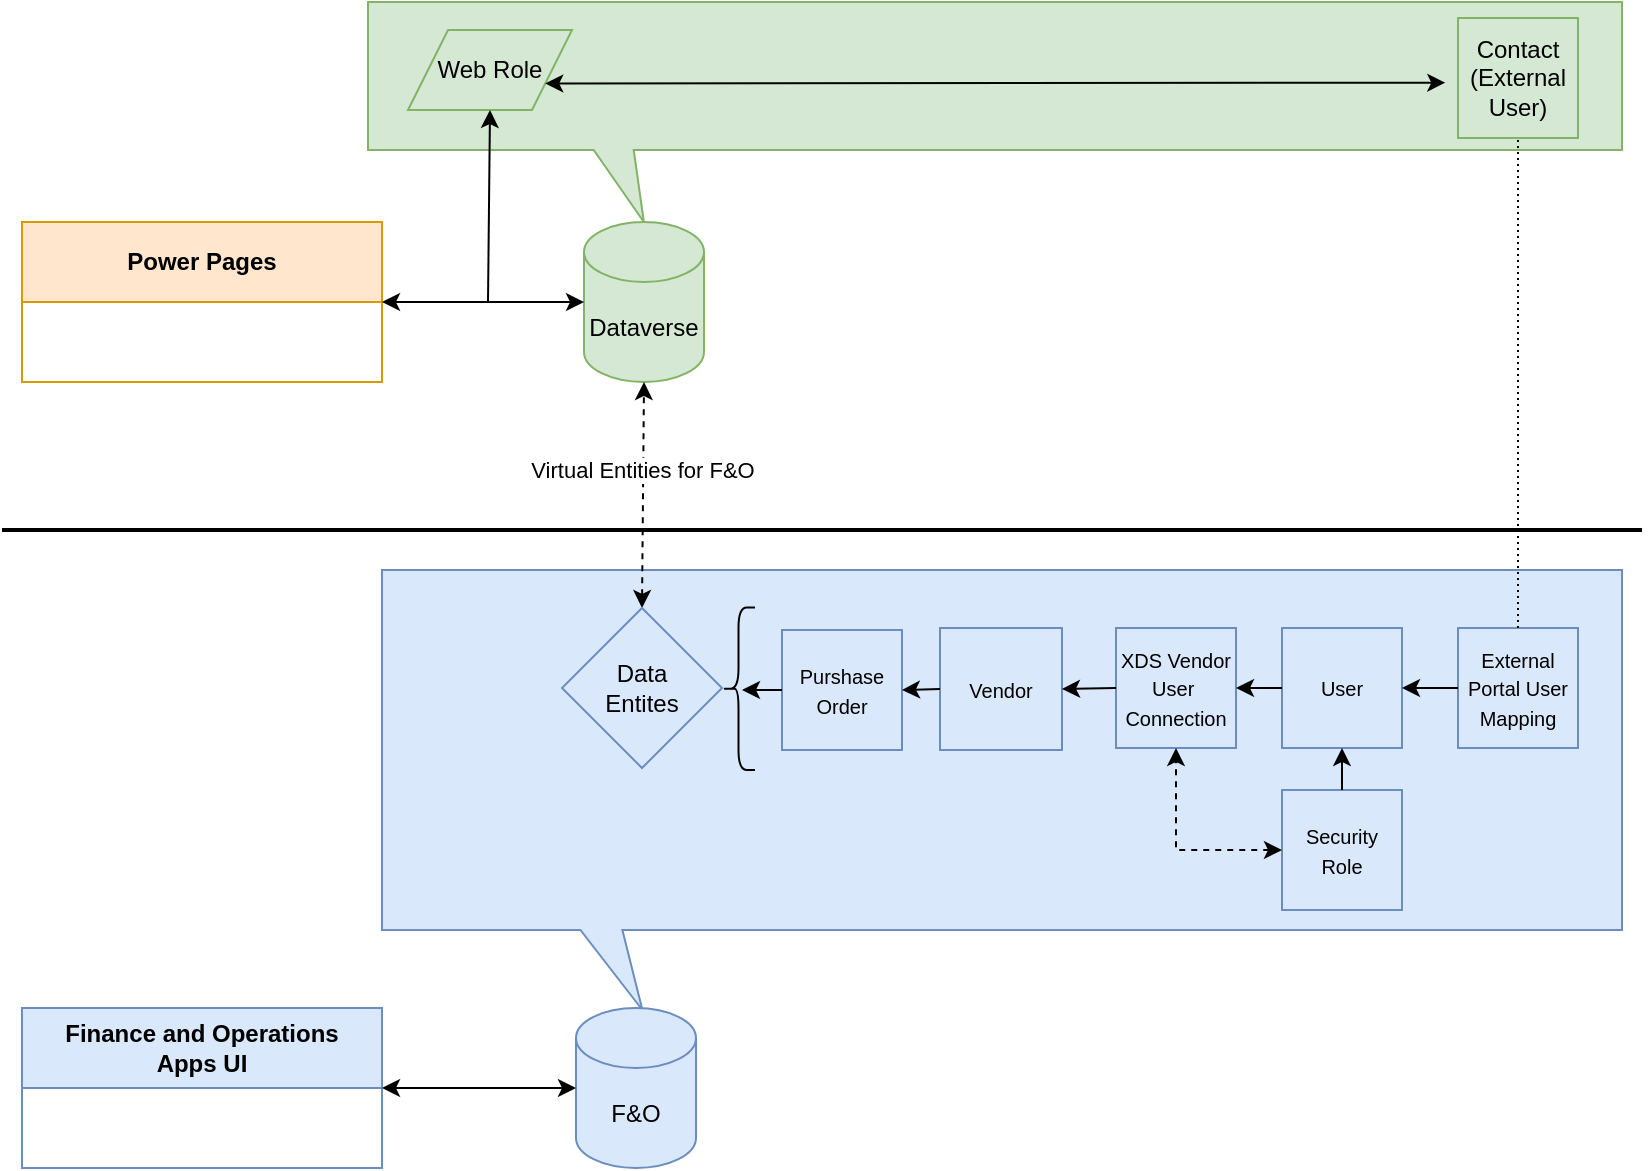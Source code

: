 <mxfile version="22.1.2" type="device">
  <diagram id="prtHgNgQTEPvFCAcTncT" name="Page-1">
    <mxGraphModel dx="1432" dy="827" grid="1" gridSize="10" guides="1" tooltips="1" connect="1" arrows="1" fold="1" page="1" pageScale="1" pageWidth="827" pageHeight="1169" math="0" shadow="0">
      <root>
        <mxCell id="0" />
        <mxCell id="1" parent="0" />
        <mxCell id="aRUmM3eUSQVqrlnY8QVR-1" value="" style="shape=callout;whiteSpace=wrap;html=1;perimeter=calloutPerimeter;size=40;position=0.16;position2=0.21;fillColor=#dae8fc;strokeColor=#6c8ebf;base=21;" parent="1" vertex="1">
          <mxGeometry x="200" y="300" width="620" height="220" as="geometry" />
        </mxCell>
        <mxCell id="4WcvGR9W2Xx0m-2v5Mwp-21" value="" style="shape=callout;whiteSpace=wrap;html=1;perimeter=calloutPerimeter;fillColor=#d5e8d4;strokeColor=#82b366;size=36;position=0.18;position2=0.22;" parent="1" vertex="1">
          <mxGeometry x="193" y="16" width="627" height="110" as="geometry" />
        </mxCell>
        <mxCell id="4WcvGR9W2Xx0m-2v5Mwp-3" value="" style="endArrow=none;html=1;strokeWidth=2;" parent="1" edge="1">
          <mxGeometry width="50" height="50" relative="1" as="geometry">
            <mxPoint x="10" y="280" as="sourcePoint" />
            <mxPoint x="830" y="280" as="targetPoint" />
          </mxGeometry>
        </mxCell>
        <mxCell id="4WcvGR9W2Xx0m-2v5Mwp-4" value="F&amp;amp;O" style="shape=cylinder3;whiteSpace=wrap;html=1;boundedLbl=1;backgroundOutline=1;size=15;fillColor=#dae8fc;strokeColor=#6c8ebf;" parent="1" vertex="1">
          <mxGeometry x="297" y="519" width="60" height="80" as="geometry" />
        </mxCell>
        <mxCell id="4WcvGR9W2Xx0m-2v5Mwp-5" value="Finance and Operations &lt;br&gt;Apps UI" style="swimlane;whiteSpace=wrap;html=1;startSize=40;fillColor=#dae8fc;strokeColor=#6c8ebf;" parent="1" vertex="1">
          <mxGeometry x="20" y="519" width="180" height="80" as="geometry">
            <mxRectangle x="270" y="650" width="180" height="40" as="alternateBounds" />
          </mxGeometry>
        </mxCell>
        <mxCell id="4WcvGR9W2Xx0m-2v5Mwp-6" value="" style="endArrow=classic;startArrow=classic;html=1;entryX=0;entryY=0.5;entryDx=0;entryDy=0;entryPerimeter=0;exitX=1;exitY=0.5;exitDx=0;exitDy=0;" parent="1" source="4WcvGR9W2Xx0m-2v5Mwp-5" target="4WcvGR9W2Xx0m-2v5Mwp-4" edge="1">
          <mxGeometry width="50" height="50" relative="1" as="geometry">
            <mxPoint x="103" y="371" as="sourcePoint" />
            <mxPoint x="153" y="321" as="targetPoint" />
          </mxGeometry>
        </mxCell>
        <mxCell id="4WcvGR9W2Xx0m-2v5Mwp-8" value="Dataverse" style="shape=cylinder3;whiteSpace=wrap;html=1;boundedLbl=1;backgroundOutline=1;size=15;fillColor=#d5e8d4;strokeColor=#82b366;" parent="1" vertex="1">
          <mxGeometry x="301" y="126" width="60" height="80" as="geometry" />
        </mxCell>
        <mxCell id="4WcvGR9W2Xx0m-2v5Mwp-10" value="" style="endArrow=classic;startArrow=classic;html=1;entryX=0.5;entryY=1;entryDx=0;entryDy=0;entryPerimeter=0;dashed=1;exitX=0.5;exitY=0;exitDx=0;exitDy=0;" parent="1" source="aRUmM3eUSQVqrlnY8QVR-4" target="4WcvGR9W2Xx0m-2v5Mwp-8" edge="1">
          <mxGeometry width="50" height="50" relative="1" as="geometry">
            <mxPoint x="343" y="496" as="sourcePoint" />
            <mxPoint x="343" y="446" as="targetPoint" />
          </mxGeometry>
        </mxCell>
        <mxCell id="4WcvGR9W2Xx0m-2v5Mwp-11" value="Virtual Entities for F&amp;amp;O" style="edgeLabel;html=1;align=center;verticalAlign=middle;resizable=0;points=[];" parent="4WcvGR9W2Xx0m-2v5Mwp-10" vertex="1" connectable="0">
          <mxGeometry x="0.225" y="1" relative="1" as="geometry">
            <mxPoint as="offset" />
          </mxGeometry>
        </mxCell>
        <mxCell id="4WcvGR9W2Xx0m-2v5Mwp-12" value="Power Pages" style="swimlane;whiteSpace=wrap;html=1;startSize=40;fillColor=#ffe6cc;strokeColor=#d79b00;" parent="1" vertex="1">
          <mxGeometry x="20" y="126" width="180" height="80" as="geometry">
            <mxRectangle x="270" y="650" width="180" height="40" as="alternateBounds" />
          </mxGeometry>
        </mxCell>
        <mxCell id="4WcvGR9W2Xx0m-2v5Mwp-13" value="" style="endArrow=classic;startArrow=classic;html=1;entryX=0;entryY=0.5;entryDx=0;entryDy=0;entryPerimeter=0;exitX=1;exitY=0.5;exitDx=0;exitDy=0;" parent="1" source="4WcvGR9W2Xx0m-2v5Mwp-12" target="4WcvGR9W2Xx0m-2v5Mwp-8" edge="1">
          <mxGeometry width="50" height="50" relative="1" as="geometry">
            <mxPoint x="103" y="206" as="sourcePoint" />
            <mxPoint x="153" y="156" as="targetPoint" />
          </mxGeometry>
        </mxCell>
        <mxCell id="4WcvGR9W2Xx0m-2v5Mwp-17" value="Web Role" style="shape=parallelogram;perimeter=parallelogramPerimeter;whiteSpace=wrap;html=1;fixedSize=1;fillColor=#d5e8d4;strokeColor=#82b366;" parent="1" vertex="1">
          <mxGeometry x="213" y="30" width="82" height="40" as="geometry" />
        </mxCell>
        <mxCell id="4WcvGR9W2Xx0m-2v5Mwp-18" value="" style="endArrow=classic;html=1;entryX=0.5;entryY=1;entryDx=0;entryDy=0;" parent="1" target="4WcvGR9W2Xx0m-2v5Mwp-17" edge="1">
          <mxGeometry width="50" height="50" relative="1" as="geometry">
            <mxPoint x="253" y="166" as="sourcePoint" />
            <mxPoint x="153" y="156" as="targetPoint" />
          </mxGeometry>
        </mxCell>
        <mxCell id="4WcvGR9W2Xx0m-2v5Mwp-22" value="" style="endArrow=classic;startArrow=classic;html=1;entryX=-0.106;entryY=0.539;entryDx=0;entryDy=0;exitX=1;exitY=0.75;exitDx=0;exitDy=0;entryPerimeter=0;" parent="1" source="4WcvGR9W2Xx0m-2v5Mwp-17" target="aRUmM3eUSQVqrlnY8QVR-3" edge="1">
          <mxGeometry width="50" height="50" relative="1" as="geometry">
            <mxPoint x="103" y="206" as="sourcePoint" />
            <mxPoint x="343" y="57" as="targetPoint" />
          </mxGeometry>
        </mxCell>
        <mxCell id="aRUmM3eUSQVqrlnY8QVR-3" value="Contact&lt;br&gt;(External User)" style="whiteSpace=wrap;html=1;aspect=fixed;fillColor=#d5e8d4;strokeColor=#82b366;gradientColor=none;fillStyle=auto;shadow=0;glass=0;rounded=0;" parent="1" vertex="1">
          <mxGeometry x="738" y="24" width="60" height="60" as="geometry" />
        </mxCell>
        <mxCell id="aRUmM3eUSQVqrlnY8QVR-4" value="Data &lt;br&gt;Entites" style="rhombus;whiteSpace=wrap;html=1;fillColor=#dae8fc;strokeColor=#6c8ebf;" parent="1" vertex="1">
          <mxGeometry x="290" y="319" width="80" height="80" as="geometry" />
        </mxCell>
        <mxCell id="aRUmM3eUSQVqrlnY8QVR-5" value="&lt;span style=&quot;font-size: 10px;&quot;&gt;External Portal User Mapping&lt;/span&gt;" style="whiteSpace=wrap;html=1;aspect=fixed;fillColor=#dae8fc;strokeColor=#6c8ebf;fillStyle=auto;shadow=0;glass=0;rounded=0;" parent="1" vertex="1">
          <mxGeometry x="738" y="329" width="60" height="60" as="geometry" />
        </mxCell>
        <mxCell id="aRUmM3eUSQVqrlnY8QVR-6" value="" style="shape=curlyBracket;whiteSpace=wrap;html=1;rounded=1;labelPosition=left;verticalLabelPosition=middle;align=right;verticalAlign=middle;" parent="1" vertex="1">
          <mxGeometry x="370" y="318.75" width="16.5" height="81.25" as="geometry" />
        </mxCell>
        <mxCell id="aRUmM3eUSQVqrlnY8QVR-7" value="" style="endArrow=none;dashed=1;html=1;strokeWidth=1;rounded=0;entryX=0.5;entryY=1;entryDx=0;entryDy=0;exitX=0.5;exitY=0;exitDx=0;exitDy=0;dashPattern=1 2;" parent="1" source="aRUmM3eUSQVqrlnY8QVR-5" target="aRUmM3eUSQVqrlnY8QVR-3" edge="1">
          <mxGeometry width="50" height="50" relative="1" as="geometry">
            <mxPoint x="728" y="320" as="sourcePoint" />
            <mxPoint x="778" y="270" as="targetPoint" />
          </mxGeometry>
        </mxCell>
        <mxCell id="aRUmM3eUSQVqrlnY8QVR-8" value="&lt;span style=&quot;font-size: 10px;&quot;&gt;User&lt;/span&gt;" style="whiteSpace=wrap;html=1;aspect=fixed;fillColor=#dae8fc;strokeColor=#6c8ebf;fillStyle=auto;shadow=0;glass=0;rounded=0;" parent="1" vertex="1">
          <mxGeometry x="650" y="329" width="60" height="60" as="geometry" />
        </mxCell>
        <mxCell id="aRUmM3eUSQVqrlnY8QVR-10" value="&lt;span style=&quot;font-size: 10px;&quot;&gt;XDS Vendor User&amp;nbsp; Connection&lt;/span&gt;" style="whiteSpace=wrap;html=1;aspect=fixed;fillColor=#dae8fc;strokeColor=#6c8ebf;fillStyle=auto;shadow=0;glass=0;rounded=0;" parent="1" vertex="1">
          <mxGeometry x="567" y="329" width="60" height="60" as="geometry" />
        </mxCell>
        <mxCell id="aRUmM3eUSQVqrlnY8QVR-12" value="&lt;span style=&quot;font-size: 10px;&quot;&gt;Vendor&lt;/span&gt;" style="whiteSpace=wrap;html=1;aspect=fixed;fillColor=#dae8fc;strokeColor=#6c8ebf;fillStyle=auto;shadow=0;glass=0;rounded=0;" parent="1" vertex="1">
          <mxGeometry x="479" y="329" width="61" height="61" as="geometry" />
        </mxCell>
        <mxCell id="aRUmM3eUSQVqrlnY8QVR-13" value="&lt;span style=&quot;font-size: 10px;&quot;&gt;Purshase Order&lt;/span&gt;" style="whiteSpace=wrap;html=1;aspect=fixed;fillColor=#dae8fc;strokeColor=#6c8ebf;fillStyle=auto;shadow=0;glass=0;rounded=0;" parent="1" vertex="1">
          <mxGeometry x="400" y="330" width="60" height="60" as="geometry" />
        </mxCell>
        <mxCell id="aRUmM3eUSQVqrlnY8QVR-16" value="" style="endArrow=none;startArrow=classic;html=1;rounded=0;entryX=0;entryY=0.5;entryDx=0;entryDy=0;endFill=0;exitX=1;exitY=0.5;exitDx=0;exitDy=0;" parent="1" source="aRUmM3eUSQVqrlnY8QVR-8" target="aRUmM3eUSQVqrlnY8QVR-5" edge="1">
          <mxGeometry width="50" height="50" relative="1" as="geometry">
            <mxPoint x="720" y="363" as="sourcePoint" />
            <mxPoint x="670" y="374" as="targetPoint" />
          </mxGeometry>
        </mxCell>
        <mxCell id="aRUmM3eUSQVqrlnY8QVR-18" value="" style="endArrow=none;startArrow=classic;html=1;rounded=0;endFill=0;entryX=0;entryY=0.5;entryDx=0;entryDy=0;" parent="1" target="aRUmM3eUSQVqrlnY8QVR-13" edge="1">
          <mxGeometry width="50" height="50" relative="1" as="geometry">
            <mxPoint x="380" y="360" as="sourcePoint" />
            <mxPoint x="580" y="339" as="targetPoint" />
          </mxGeometry>
        </mxCell>
        <mxCell id="aRUmM3eUSQVqrlnY8QVR-19" value="" style="endArrow=classic;html=1;rounded=0;exitX=0;exitY=0.5;exitDx=0;exitDy=0;entryX=1;entryY=0.5;entryDx=0;entryDy=0;" parent="1" source="aRUmM3eUSQVqrlnY8QVR-10" target="aRUmM3eUSQVqrlnY8QVR-12" edge="1">
          <mxGeometry width="50" height="50" relative="1" as="geometry">
            <mxPoint x="390" y="390" as="sourcePoint" />
            <mxPoint x="540" y="363" as="targetPoint" />
          </mxGeometry>
        </mxCell>
        <mxCell id="aRUmM3eUSQVqrlnY8QVR-21" value="" style="endArrow=classic;html=1;rounded=0;exitX=0;exitY=0.5;exitDx=0;exitDy=0;entryX=1;entryY=0.5;entryDx=0;entryDy=0;" parent="1" source="aRUmM3eUSQVqrlnY8QVR-12" target="aRUmM3eUSQVqrlnY8QVR-13" edge="1">
          <mxGeometry width="50" height="50" relative="1" as="geometry">
            <mxPoint x="577" y="373" as="sourcePoint" />
            <mxPoint x="550" y="373" as="targetPoint" />
          </mxGeometry>
        </mxCell>
        <mxCell id="aRUmM3eUSQVqrlnY8QVR-22" value="" style="endArrow=none;startArrow=classic;html=1;rounded=0;endFill=0;exitX=1;exitY=0.5;exitDx=0;exitDy=0;" parent="1" source="aRUmM3eUSQVqrlnY8QVR-10" edge="1">
          <mxGeometry width="50" height="50" relative="1" as="geometry">
            <mxPoint x="715" y="369" as="sourcePoint" />
            <mxPoint x="650" y="359" as="targetPoint" />
          </mxGeometry>
        </mxCell>
        <mxCell id="vfVf57YUlLqAiPdOmV_O-1" value="&lt;span style=&quot;font-size: 10px;&quot;&gt;Security Role&lt;/span&gt;" style="whiteSpace=wrap;html=1;aspect=fixed;fillColor=#dae8fc;strokeColor=#6c8ebf;fillStyle=auto;shadow=0;glass=0;rounded=0;" vertex="1" parent="1">
          <mxGeometry x="650" y="410" width="60" height="60" as="geometry" />
        </mxCell>
        <mxCell id="vfVf57YUlLqAiPdOmV_O-2" value="" style="endArrow=classic;html=1;rounded=0;entryX=0.5;entryY=1;entryDx=0;entryDy=0;exitX=0.5;exitY=0;exitDx=0;exitDy=0;" edge="1" parent="1" source="vfVf57YUlLqAiPdOmV_O-1" target="aRUmM3eUSQVqrlnY8QVR-8">
          <mxGeometry width="50" height="50" relative="1" as="geometry">
            <mxPoint x="800" y="450" as="sourcePoint" />
            <mxPoint x="850" y="400" as="targetPoint" />
          </mxGeometry>
        </mxCell>
        <mxCell id="vfVf57YUlLqAiPdOmV_O-3" value="" style="endArrow=classic;startArrow=classic;html=1;rounded=0;entryX=0.5;entryY=1;entryDx=0;entryDy=0;exitX=0;exitY=0.5;exitDx=0;exitDy=0;dashed=1;" edge="1" parent="1" source="vfVf57YUlLqAiPdOmV_O-1" target="aRUmM3eUSQVqrlnY8QVR-10">
          <mxGeometry width="50" height="50" relative="1" as="geometry">
            <mxPoint x="800" y="450" as="sourcePoint" />
            <mxPoint x="850" y="400" as="targetPoint" />
            <Array as="points">
              <mxPoint x="597" y="440" />
            </Array>
          </mxGeometry>
        </mxCell>
      </root>
    </mxGraphModel>
  </diagram>
</mxfile>
